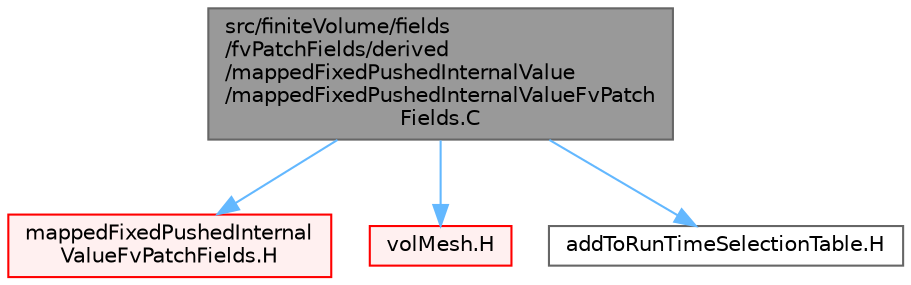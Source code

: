 digraph "src/finiteVolume/fields/fvPatchFields/derived/mappedFixedPushedInternalValue/mappedFixedPushedInternalValueFvPatchFields.C"
{
 // LATEX_PDF_SIZE
  bgcolor="transparent";
  edge [fontname=Helvetica,fontsize=10,labelfontname=Helvetica,labelfontsize=10];
  node [fontname=Helvetica,fontsize=10,shape=box,height=0.2,width=0.4];
  Node1 [id="Node000001",label="src/finiteVolume/fields\l/fvPatchFields/derived\l/mappedFixedPushedInternalValue\l/mappedFixedPushedInternalValueFvPatch\lFields.C",height=0.2,width=0.4,color="gray40", fillcolor="grey60", style="filled", fontcolor="black",tooltip=" "];
  Node1 -> Node2 [id="edge1_Node000001_Node000002",color="steelblue1",style="solid",tooltip=" "];
  Node2 [id="Node000002",label="mappedFixedPushedInternal\lValueFvPatchFields.H",height=0.2,width=0.4,color="red", fillcolor="#FFF0F0", style="filled",URL="$mappedFixedPushedInternalValueFvPatchFields_8H.html",tooltip=" "];
  Node1 -> Node272 [id="edge2_Node000001_Node000272",color="steelblue1",style="solid",tooltip=" "];
  Node272 [id="Node000272",label="volMesh.H",height=0.2,width=0.4,color="red", fillcolor="#FFF0F0", style="filled",URL="$volMesh_8H.html",tooltip=" "];
  Node1 -> Node351 [id="edge3_Node000001_Node000351",color="steelblue1",style="solid",tooltip=" "];
  Node351 [id="Node000351",label="addToRunTimeSelectionTable.H",height=0.2,width=0.4,color="grey40", fillcolor="white", style="filled",URL="$addToRunTimeSelectionTable_8H.html",tooltip="Macros for easy insertion into run-time selection tables."];
}
